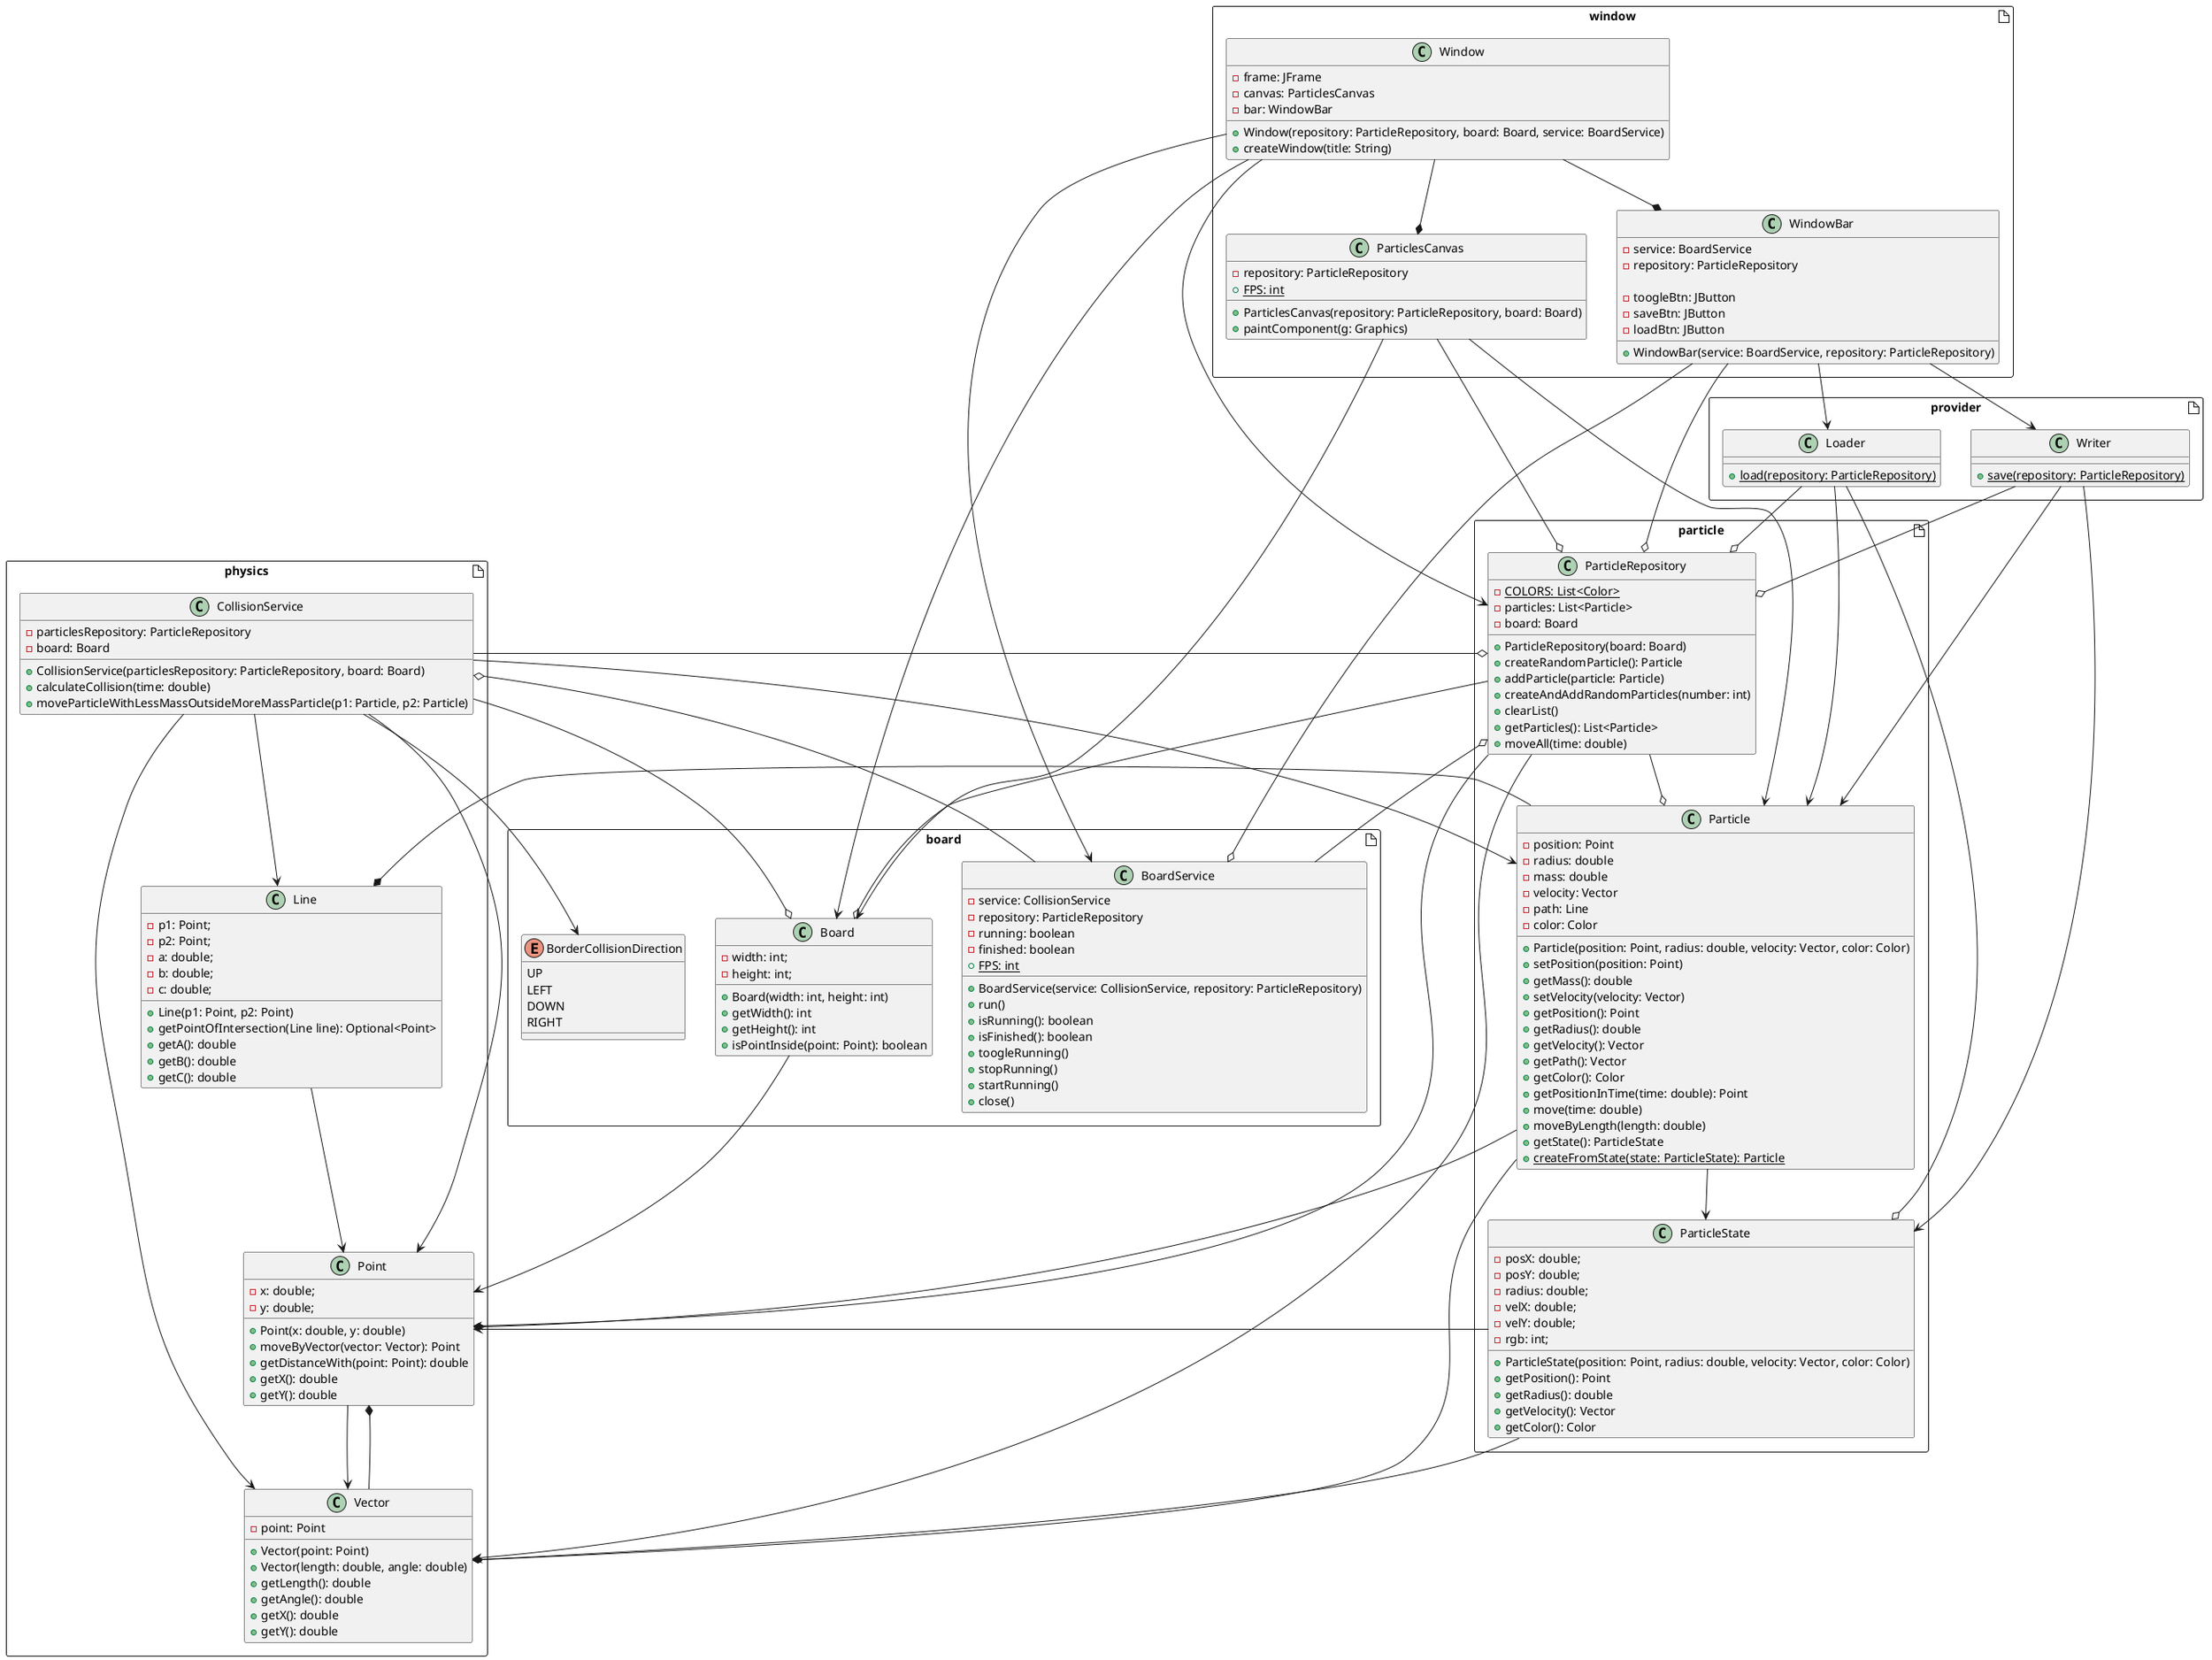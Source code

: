 @startuml

artifact physics {

    class Line {
        - p1: Point;
        - p2: Point;
        - a: double;
        - b: double;
        - c: double;

        + Line(p1: Point, p2: Point)
        + getPointOfIntersection(Line line): Optional<Point>
        + getA(): double
        + getB(): double
        + getC(): double
    }

    class Point {
        - x: double;
        - y: double;

        + Point(x: double, y: double)
        + moveByVector(vector: Vector): Point
        + getDistanceWith(point: Point): double
        + getX(): double
        + getY(): double
    }

    class Vector {
        - point: Point

        + Vector(point: Point)
        + Vector(length: double, angle: double)
        + getLength(): double
        + getAngle(): double
        + getX(): double
        + getY(): double
    }

    class CollisionService {
        - particlesRepository: ParticleRepository
        - board: Board

        + CollisionService(particlesRepository: ParticleRepository, board: Board)
        + calculateCollision(time: double)
        + moveParticleWithLessMassOutsideMoreMassParticle(p1: Particle, p2: Particle)
    }

}

artifact provider {

    class Loader {
        + {static} load(repository: ParticleRepository)
    }

    class Writer {
        + {static} save(repository: ParticleRepository)
    }

}

artifact particle {

    class Particle {
        - position: Point
        - radius: double
        - mass: double
        - velocity: Vector
        - path: Line
        - color: Color

        + Particle(position: Point, radius: double, velocity: Vector, color: Color)
        + setPosition(position: Point)
        + getMass(): double
        + setVelocity(velocity: Vector)
        + getPosition(): Point
        + getRadius(): double
        + getVelocity(): Vector
        + getPath(): Vector
        + getColor(): Color
        + getPositionInTime(time: double): Point
        + move(time: double)
        + moveByLength(length: double)
        + getState(): ParticleState
        + {static} createFromState(state: ParticleState): Particle
    }

    class ParticleRepository {
        - {static} COLORS: List<Color>
        - particles: List<Particle>
        - board: Board

        + ParticleRepository(board: Board)
        + createRandomParticle(): Particle
        + addParticle(particle: Particle)
        + createAndAddRandomParticles(number: int)
        + clearList()
        + getParticles(): List<Particle>
        + moveAll(time: double)
    }



    class ParticleState {
        - posX: double;
        - posY: double;
        - radius: double;
        - velX: double;
        - velY: double;
        - rgb: int;

        + ParticleState(position: Point, radius: double, velocity: Vector, color: Color)
        + getPosition(): Point
        + getRadius(): double
        + getVelocity(): Vector
        + getColor(): Color
    }

}

artifact window {

    class ParticlesCanvas {
        - repository: ParticleRepository
        + {static} FPS: int

        + ParticlesCanvas(repository: ParticleRepository, board: Board)
        + paintComponent(g: Graphics)
    }

    class Window {
        - frame: JFrame
        - canvas: ParticlesCanvas
        - bar: WindowBar

        + Window(repository: ParticleRepository, board: Board, service: BoardService)
        + createWindow(title: String)
    }

    class WindowBar {
        - service: BoardService
        - repository: ParticleRepository

        - toogleBtn: JButton
        - saveBtn: JButton
        - loadBtn: JButton

        + WindowBar(service: BoardService, repository: ParticleRepository)
    }

}

artifact board {

    class Board {
        - width: int;
        - height: int;

        + Board(width: int, height: int)
        + getWidth(): int
        + getHeight(): int
        + isPointInside(point: Point): boolean
    }

    class BoardService {
        - service: CollisionService
        - repository: ParticleRepository
        - running: boolean
        - finished: boolean
        + {static} FPS: int

        + BoardService(service: CollisionService, repository: ParticleRepository)
        + run()
        + isRunning(): boolean
        + isFinished(): boolean
        + toogleRunning()
        + stopRunning()
        + startRunning()
        + close()
    }

    enum BorderCollisionDirection {
        UP
        LEFT
        DOWN
        RIGHT
    }

}

Board --> Point

BoardService --o CollisionService
BoardService --o ParticleRepository

Particle --* Point
Particle --* Vector
Particle --* Line
Particle --> ParticleState

ParticleRepository --o Particle
ParticleRepository --o Board
ParticleRepository --> Point
ParticleRepository --> Vector

ParticleState --> Vector
ParticleState --> Point

CollisionService --o ParticleRepository
CollisionService --o Board
CollisionService --> Point
CollisionService --> Line
CollisionService --> Vector
CollisionService --> Particle
CollisionService --> BorderCollisionDirection

Line --> Point

Point --> Vector

Vector --* Point

Loader --o ParticleRepository
Loader --o ParticleState
Loader --> Particle

Writer --o ParticleRepository
Writer --> ParticleState
Writer --> Particle

ParticlesCanvas --o ParticleRepository
ParticlesCanvas --> Board
ParticlesCanvas --> Particle

Window --* ParticlesCanvas
Window --* WindowBar
Window --> ParticleRepository
Window --> Board
Window --> BoardService

WindowBar --o ParticleRepository
WindowBar --o BoardService
WindowBar --> Writer
WindowBar --> Loader

''Originator
'class Moveable {
'    - position: Vector2D
'    - valocity: Vector2D
'
'    + move()
'    + getState(): MoveableState
'    + loadState(state: MoveableState)
'}
'
'Moveable --o Surface
'
'class Surface {
'    - moveables: List<Moveable>
'    - width: int
'    - height: int
'
'    + nexIteration()
'    + addMovable(m: Moveable)
'}

'memento
'class MoveableState {
'    - position: Vector2D
'    - valocity: Vector2D
'}
'
'class DataLoader {
'    - filename: String
'
'    + load(): List<MoveableState>
'}
'
'class DataSaver {
'    - filename: String
'
'    + save(list: List<MoveableState>)
'}
'
'class CareTaker {
'}

'Moveable --> MoveableState
'Surface --> Moveable
'CareTaker --> Surface
'CareTaker --> DataLoader
'CareTaker --> DataSaver

'pamiatka
'automat skonczony
'Architektura von Neumanna

@enduml
